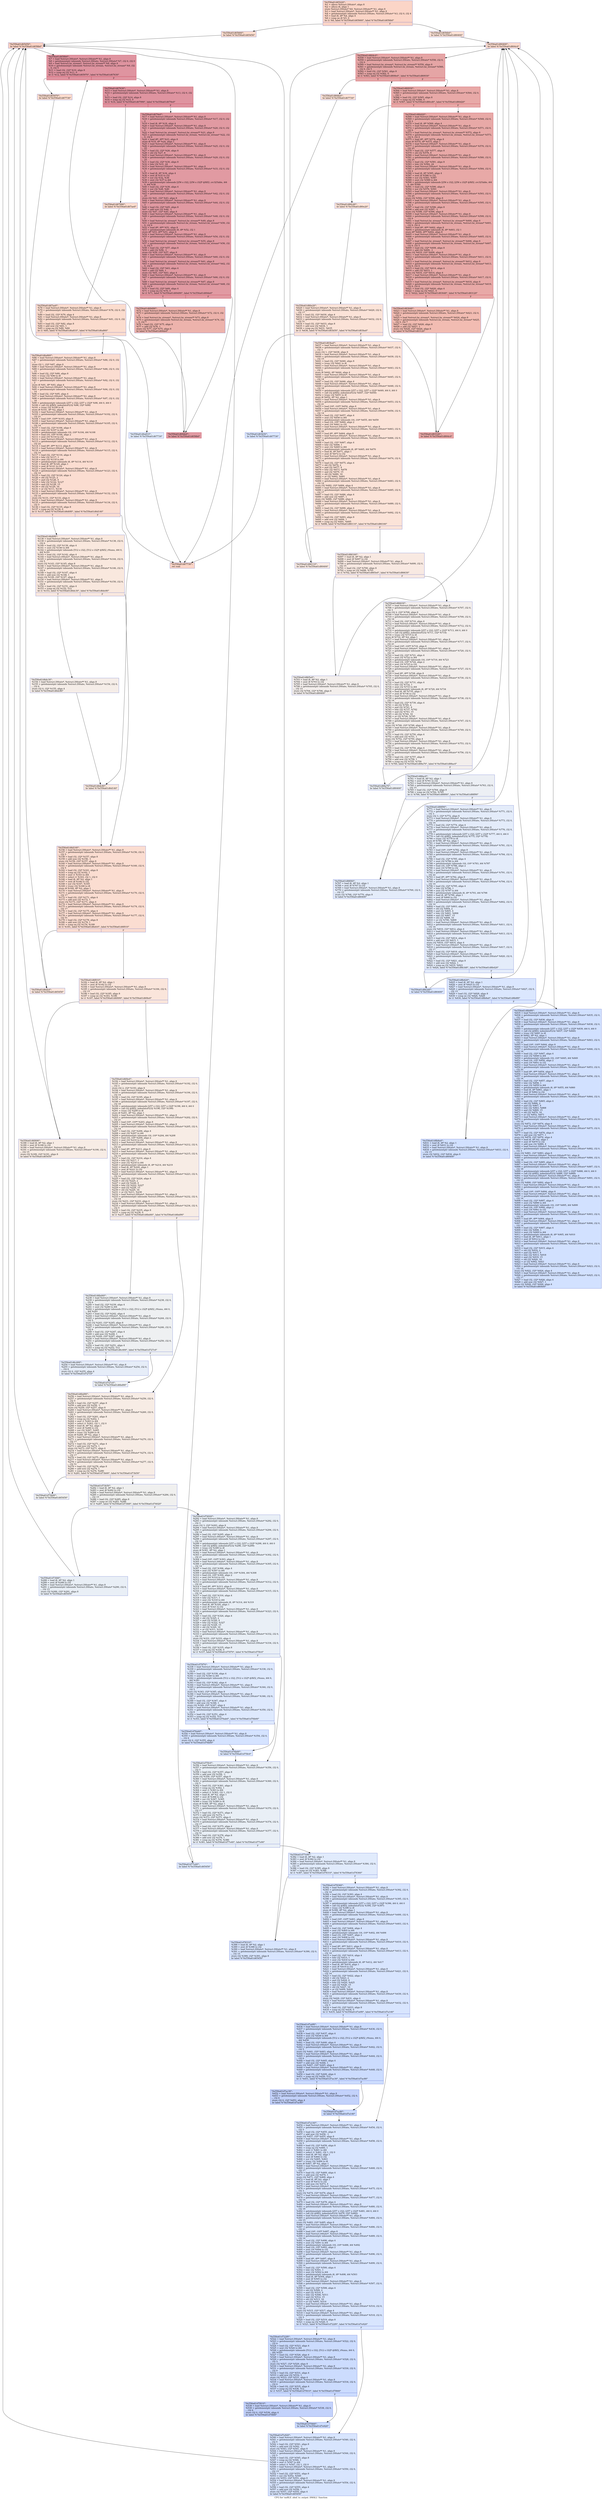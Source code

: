 digraph "CFG for 'unRLE_obuf_to_output_SMALL' function" {
	label="CFG for 'unRLE_obuf_to_output_SMALL' function";

	Node0x556a61d65220 [shape=record,color="#3d50c3ff", style=filled, fillcolor="#f5a08170",label="{\"0x556a61d65220\":\l  %1 = alloca %struct.DState*, align 8\l  %2 = alloca i8, align 1\l  store %struct.DState* %0, %struct.DState** %1, align 8\l  %3 = load %struct.DState*, %struct.DState** %1, align 8\l  %4 = getelementptr inbounds %struct.DState, %struct.DState* %3, i32 0, i32 4\l  %5 = load i8, i8* %4, align 4\l  %6 = icmp ne i8 %5, 0\l  br i1 %6, label %\"0x556a61d65660\", label %\"0x556a61d656b0\"\l|{<s0>T|<s1>F}}"];
	Node0x556a61d65220:s0 -> Node0x556a61d65660;
	Node0x556a61d65220:s1 -> Node0x556a61d656b0;
	Node0x556a61d65660 [shape=record,color="#3d50c3ff", style=filled, fillcolor="#f7af9170",label="{\"0x556a61d65660\":                                 \l  br label %\"0x556a61d65450\"\l}"];
	Node0x556a61d65660 -> Node0x556a61d65450;
	Node0x556a61d65450 [shape=record,color="#3d50c3ff", style=filled, fillcolor="#f4987a70",label="{\"0x556a61d65450\":                                 \l  br label %\"0x556a61d658b0\"\l}"];
	Node0x556a61d65450 -> Node0x556a61d658b0;
	Node0x556a61d658b0 [shape=record,color="#b70d28ff", style=filled, fillcolor="#b70d2870",label="{\"0x556a61d658b0\":                                 \l  %7 = load %struct.DState*, %struct.DState** %1, align 8\l  %8 = getelementptr inbounds %struct.DState, %struct.DState* %7, i32 0, i32 0\l  %9 = load %struct.bz_stream*, %struct.bz_stream** %8, align 8\l  %10 = getelementptr inbounds %struct.bz_stream, %struct.bz_stream* %9, i32\l... 0, i32 5\l  %11 = load i32, i32* %10, align 8\l  %12 = icmp eq i32 %11, 0\l  br i1 %12, label %\"0x556a61d65970\", label %\"0x556a61d67630\"\l|{<s0>T|<s1>F}}"];
	Node0x556a61d658b0:s0 -> Node0x556a61d65970;
	Node0x556a61d658b0:s1 -> Node0x556a61d67630;
	Node0x556a61d65970 [shape=record,color="#3d50c3ff", style=filled, fillcolor="#f7af9170",label="{\"0x556a61d65970\":                                 \l  br label %\"0x556a61d67730\"\l}"];
	Node0x556a61d65970 -> Node0x556a61d67730;
	Node0x556a61d67630 [shape=record,color="#b70d28ff", style=filled, fillcolor="#b70d2870",label="{\"0x556a61d67630\":                                 \l  %13 = load %struct.DState*, %struct.DState** %1, align 8\l  %14 = getelementptr inbounds %struct.DState, %struct.DState* %13, i32 0, i32\l... 3\l  %15 = load i32, i32* %14, align 8\l  %16 = icmp eq i32 %15, 0\l  br i1 %16, label %\"0x556a61d67990\", label %\"0x556a61d679e0\"\l|{<s0>T|<s1>F}}"];
	Node0x556a61d67630:s0 -> Node0x556a61d67990;
	Node0x556a61d67630:s1 -> Node0x556a61d679e0;
	Node0x556a61d67990 [shape=record,color="#3d50c3ff", style=filled, fillcolor="#f7af9170",label="{\"0x556a61d67990\":                                 \l  br label %\"0x556a61d67ae0\"\l}"];
	Node0x556a61d67990 -> Node0x556a61d67ae0;
	Node0x556a61d679e0 [shape=record,color="#b70d28ff", style=filled, fillcolor="#bb1b2c70",label="{\"0x556a61d679e0\":                                 \l  %17 = load %struct.DState*, %struct.DState** %1, align 8\l  %18 = getelementptr inbounds %struct.DState, %struct.DState* %17, i32 0, i32\l... 2\l  %19 = load i8, i8* %18, align 4\l  %20 = load %struct.DState*, %struct.DState** %1, align 8\l  %21 = getelementptr inbounds %struct.DState, %struct.DState* %20, i32 0, i32\l... 0\l  %22 = load %struct.bz_stream*, %struct.bz_stream** %21, align 8\l  %23 = getelementptr inbounds %struct.bz_stream, %struct.bz_stream* %22, i32\l... 0, i32 4\l  %24 = load i8*, i8** %23, align 8\l  store i8 %19, i8* %24, align 1\l  %25 = load %struct.DState*, %struct.DState** %1, align 8\l  %26 = getelementptr inbounds %struct.DState, %struct.DState* %25, i32 0, i32\l... 25\l  %27 = load i32, i32* %26, align 8\l  %28 = shl i32 %27, 8\l  %29 = load %struct.DState*, %struct.DState** %1, align 8\l  %30 = getelementptr inbounds %struct.DState, %struct.DState* %29, i32 0, i32\l... 25\l  %31 = load i32, i32* %30, align 8\l  %32 = lshr i32 %31, 24\l  %33 = load %struct.DState*, %struct.DState** %1, align 8\l  %34 = getelementptr inbounds %struct.DState, %struct.DState* %33, i32 0, i32\l... 2\l  %35 = load i8, i8* %34, align 4\l  %36 = zext i8 %35 to i32\l  %37 = xor i32 %32, %36\l  %38 = zext i32 %37 to i64\l  %39 = getelementptr inbounds [256 x i32], [256 x i32]* @BZ2_crc32Table, i64\l... 0, i64 %38\l  %40 = load i32, i32* %39, align 4\l  %41 = xor i32 %28, %40\l  %42 = load %struct.DState*, %struct.DState** %1, align 8\l  %43 = getelementptr inbounds %struct.DState, %struct.DState* %42, i32 0, i32\l... 25\l  store i32 %41, i32* %43, align 8\l  %44 = load %struct.DState*, %struct.DState** %1, align 8\l  %45 = getelementptr inbounds %struct.DState, %struct.DState* %44, i32 0, i32\l... 3\l  %46 = load i32, i32* %45, align 8\l  %47 = add nsw i32 %46, -1\l  store i32 %47, i32* %45, align 8\l  %48 = load %struct.DState*, %struct.DState** %1, align 8\l  %49 = getelementptr inbounds %struct.DState, %struct.DState* %48, i32 0, i32\l... 0\l  %50 = load %struct.bz_stream*, %struct.bz_stream** %49, align 8\l  %51 = getelementptr inbounds %struct.bz_stream, %struct.bz_stream* %50, i32\l... 0, i32 4\l  %52 = load i8*, i8** %51, align 8\l  %53 = getelementptr inbounds i8, i8* %52, i32 1\l  store i8* %53, i8** %51, align 8\l  %54 = load %struct.DState*, %struct.DState** %1, align 8\l  %55 = getelementptr inbounds %struct.DState, %struct.DState* %54, i32 0, i32\l... 0\l  %56 = load %struct.bz_stream*, %struct.bz_stream** %55, align 8\l  %57 = getelementptr inbounds %struct.bz_stream, %struct.bz_stream* %56, i32\l... 0, i32 5\l  %58 = load i32, i32* %57, align 8\l  %59 = add i32 %58, -1\l  store i32 %59, i32* %57, align 8\l  %60 = load %struct.DState*, %struct.DState** %1, align 8\l  %61 = getelementptr inbounds %struct.DState, %struct.DState* %60, i32 0, i32\l... 0\l  %62 = load %struct.bz_stream*, %struct.bz_stream** %61, align 8\l  %63 = getelementptr inbounds %struct.bz_stream, %struct.bz_stream* %62, i32\l... 0, i32 6\l  %64 = load i32, i32* %63, align 4\l  %65 = add i32 %64, 1\l  store i32 %65, i32* %63, align 4\l  %66 = load %struct.DState*, %struct.DState** %1, align 8\l  %67 = getelementptr inbounds %struct.DState, %struct.DState* %66, i32 0, i32\l... 0\l  %68 = load %struct.bz_stream*, %struct.bz_stream** %67, align 8\l  %69 = getelementptr inbounds %struct.bz_stream, %struct.bz_stream* %68, i32\l... 0, i32 6\l  %70 = load i32, i32* %69, align 4\l  %71 = icmp eq i32 %70, 0\l  br i1 %71, label %\"0x556a61d69d90\", label %\"0x556a61d69de0\"\l|{<s0>T|<s1>F}}"];
	Node0x556a61d679e0:s0 -> Node0x556a61d69d90;
	Node0x556a61d679e0:s1 -> Node0x556a61d69de0;
	Node0x556a61d69d90 [shape=record,color="#3d50c3ff", style=filled, fillcolor="#d6524470",label="{\"0x556a61d69d90\":                                 \l  %72 = load %struct.DState*, %struct.DState** %1, align 8\l  %73 = getelementptr inbounds %struct.DState, %struct.DState* %72, i32 0, i32\l... 0\l  %74 = load %struct.bz_stream*, %struct.bz_stream** %73, align 8\l  %75 = getelementptr inbounds %struct.bz_stream, %struct.bz_stream* %74, i32\l... 0, i32 7\l  %76 = load i32, i32* %75, align 8\l  %77 = add i32 %76, 1\l  store i32 %77, i32* %75, align 8\l  br label %\"0x556a61d69de0\"\l}"];
	Node0x556a61d69d90 -> Node0x556a61d69de0;
	Node0x556a61d69de0 [shape=record,color="#b70d28ff", style=filled, fillcolor="#bb1b2c70",label="{\"0x556a61d69de0\":                                 \l  br label %\"0x556a61d658b0\"\l}"];
	Node0x556a61d69de0 -> Node0x556a61d658b0;
	Node0x556a61d67ae0 [shape=record,color="#3d50c3ff", style=filled, fillcolor="#f7af9170",label="{\"0x556a61d67ae0\":                                 \l  %78 = load %struct.DState*, %struct.DState** %1, align 8\l  %79 = getelementptr inbounds %struct.DState, %struct.DState* %78, i32 0, i32\l... 17\l  %80 = load i32, i32* %79, align 4\l  %81 = load %struct.DState*, %struct.DState** %1, align 8\l  %82 = getelementptr inbounds %struct.DState, %struct.DState* %81, i32 0, i32\l... 51\l  %83 = load i32, i32* %82, align 8\l  %84 = add nsw i32 %83, 1\l  %85 = icmp eq i32 %80, %84\l  br i1 %85, label %\"0x556a61d6a810\", label %\"0x556a61d6a860\"\l|{<s0>T|<s1>F}}"];
	Node0x556a61d67ae0:s0 -> Node0x556a61d6a810;
	Node0x556a61d67ae0:s1 -> Node0x556a61d6a860;
	Node0x556a61d6a810 [shape=record,color="#3d50c3ff", style=filled, fillcolor="#bfd3f670",label="{\"0x556a61d6a810\":                                 \l  br label %\"0x556a61d67730\"\l}"];
	Node0x556a61d6a810 -> Node0x556a61d67730;
	Node0x556a61d6a860 [shape=record,color="#3d50c3ff", style=filled, fillcolor="#f7b39670",label="{\"0x556a61d6a860\":                                 \l  %86 = load %struct.DState*, %struct.DState** %1, align 8\l  %87 = getelementptr inbounds %struct.DState, %struct.DState* %86, i32 0, i32\l... 3\l  store i32 1, i32* %87, align 8\l  %88 = load %struct.DState*, %struct.DState** %1, align 8\l  %89 = getelementptr inbounds %struct.DState, %struct.DState* %88, i32 0, i32\l... 15\l  %90 = load i32, i32* %89, align 8\l  %91 = trunc i32 %90 to i8\l  %92 = load %struct.DState*, %struct.DState** %1, align 8\l  %93 = getelementptr inbounds %struct.DState, %struct.DState* %92, i32 0, i32\l... 2\l  store i8 %91, i8* %93, align 4\l  %94 = load %struct.DState*, %struct.DState** %1, align 8\l  %95 = getelementptr inbounds %struct.DState, %struct.DState* %94, i32 0, i32\l... 14\l  %96 = load i32, i32* %95, align 4\l  %97 = load %struct.DState*, %struct.DState** %1, align 8\l  %98 = getelementptr inbounds %struct.DState, %struct.DState* %97, i32 0, i32\l... 18\l  %99 = getelementptr inbounds [257 x i32], [257 x i32]* %98, i64 0, i64 0\l  %100 = call i32 @BZ2_indexIntoF(i32 %96, i32* %99)\l  %101 = trunc i32 %100 to i8\l  store i8 %101, i8* %2, align 1\l  %102 = load %struct.DState*, %struct.DState** %1, align 8\l  %103 = getelementptr inbounds %struct.DState, %struct.DState* %102, i32 0,\l... i32 21\l  %104 = load i16*, i16** %103, align 8\l  %105 = load %struct.DState*, %struct.DState** %1, align 8\l  %106 = getelementptr inbounds %struct.DState, %struct.DState* %105, i32 0,\l... i32 14\l  %107 = load i32, i32* %106, align 4\l  %108 = zext i32 %107 to i64\l  %109 = getelementptr inbounds i16, i16* %104, i64 %108\l  %110 = load i16, i16* %109, align 2\l  %111 = zext i16 %110 to i32\l  %112 = load %struct.DState*, %struct.DState** %1, align 8\l  %113 = getelementptr inbounds %struct.DState, %struct.DState* %112, i32 0,\l... i32 22\l  %114 = load i8*, i8** %113, align 8\l  %115 = load %struct.DState*, %struct.DState** %1, align 8\l  %116 = getelementptr inbounds %struct.DState, %struct.DState* %115, i32 0,\l... i32 14\l  %117 = load i32, i32* %116, align 4\l  %118 = lshr i32 %117, 1\l  %119 = zext i32 %118 to i64\l  %120 = getelementptr inbounds i8, i8* %114, i64 %119\l  %121 = load i8, i8* %120, align 1\l  %122 = zext i8 %121 to i32\l  %123 = load %struct.DState*, %struct.DState** %1, align 8\l  %124 = getelementptr inbounds %struct.DState, %struct.DState* %123, i32 0,\l... i32 14\l  %125 = load i32, i32* %124, align 4\l  %126 = shl i32 %125, 2\l  %127 = and i32 %126, 4\l  %128 = lshr i32 %122, %127\l  %129 = and i32 %128, 15\l  %130 = shl i32 %129, 16\l  %131 = or i32 %111, %130\l  %132 = load %struct.DState*, %struct.DState** %1, align 8\l  %133 = getelementptr inbounds %struct.DState, %struct.DState* %132, i32 0,\l... i32 14\l  store i32 %131, i32* %133, align 4\l  %134 = load %struct.DState*, %struct.DState** %1, align 8\l  %135 = getelementptr inbounds %struct.DState, %struct.DState* %134, i32 0,\l... i32 5\l  %136 = load i32, i32* %135, align 8\l  %137 = icmp eq i32 %136, 0\l  br i1 %137, label %\"0x556a61d6d0f0\", label %\"0x556a61d6d140\"\l|{<s0>T|<s1>F}}"];
	Node0x556a61d6a860:s0 -> Node0x556a61d6d0f0;
	Node0x556a61d6a860:s1 -> Node0x556a61d6d140;
	Node0x556a61d6d0f0 [shape=record,color="#3d50c3ff", style=filled, fillcolor="#f2cab570",label="{\"0x556a61d6d0f0\":                                 \l  %138 = load %struct.DState*, %struct.DState** %1, align 8\l  %139 = getelementptr inbounds %struct.DState, %struct.DState* %138, i32 0,\l... i32 6\l  %140 = load i32, i32* %139, align 4\l  %141 = sext i32 %140 to i64\l  %142 = getelementptr inbounds [512 x i32], [512 x i32]* @BZ2_rNums, i64 0,\l... i64 %141\l  %143 = load i32, i32* %142, align 4\l  %144 = load %struct.DState*, %struct.DState** %1, align 8\l  %145 = getelementptr inbounds %struct.DState, %struct.DState* %144, i32 0,\l... i32 5\l  store i32 %143, i32* %145, align 8\l  %146 = load %struct.DState*, %struct.DState** %1, align 8\l  %147 = getelementptr inbounds %struct.DState, %struct.DState* %146, i32 0,\l... i32 6\l  %148 = load i32, i32* %147, align 4\l  %149 = add nsw i32 %148, 1\l  store i32 %149, i32* %147, align 4\l  %150 = load %struct.DState*, %struct.DState** %1, align 8\l  %151 = getelementptr inbounds %struct.DState, %struct.DState* %150, i32 0,\l... i32 6\l  %152 = load i32, i32* %151, align 4\l  %153 = icmp eq i32 %152, 512\l  br i1 %153, label %\"0x556a61d6dc30\", label %\"0x556a61d6dc80\"\l|{<s0>T|<s1>F}}"];
	Node0x556a61d6d0f0:s0 -> Node0x556a61d6dc30;
	Node0x556a61d6d0f0:s1 -> Node0x556a61d6dc80;
	Node0x556a61d6dc30 [shape=record,color="#3d50c3ff", style=filled, fillcolor="#e8d6cc70",label="{\"0x556a61d6dc30\":                                 \l  %154 = load %struct.DState*, %struct.DState** %1, align 8\l  %155 = getelementptr inbounds %struct.DState, %struct.DState* %154, i32 0,\l... i32 6\l  store i32 0, i32* %155, align 4\l  br label %\"0x556a61d6dc80\"\l}"];
	Node0x556a61d6dc30 -> Node0x556a61d6dc80;
	Node0x556a61d6dc80 [shape=record,color="#3d50c3ff", style=filled, fillcolor="#f2cab570",label="{\"0x556a61d6dc80\":                                 \l  br label %\"0x556a61d6d140\"\l}"];
	Node0x556a61d6dc80 -> Node0x556a61d6d140;
	Node0x556a61d6d140 [shape=record,color="#3d50c3ff", style=filled, fillcolor="#f7b39670",label="{\"0x556a61d6d140\":                                 \l  %156 = load %struct.DState*, %struct.DState** %1, align 8\l  %157 = getelementptr inbounds %struct.DState, %struct.DState* %156, i32 0,\l... i32 5\l  %158 = load i32, i32* %157, align 8\l  %159 = add nsw i32 %158, -1\l  store i32 %159, i32* %157, align 8\l  %160 = load %struct.DState*, %struct.DState** %1, align 8\l  %161 = getelementptr inbounds %struct.DState, %struct.DState* %160, i32 0,\l... i32 5\l  %162 = load i32, i32* %161, align 8\l  %163 = icmp eq i32 %162, 1\l  %164 = zext i1 %163 to i64\l  %165 = select i1 %163, i32 1, i32 0\l  %166 = load i8, i8* %2, align 1\l  %167 = zext i8 %166 to i32\l  %168 = xor i32 %167, %165\l  %169 = trunc i32 %168 to i8\l  store i8 %169, i8* %2, align 1\l  %170 = load %struct.DState*, %struct.DState** %1, align 8\l  %171 = getelementptr inbounds %struct.DState, %struct.DState* %170, i32 0,\l... i32 17\l  %172 = load i32, i32* %171, align 4\l  %173 = add nsw i32 %172, 1\l  store i32 %173, i32* %171, align 4\l  %174 = load %struct.DState*, %struct.DState** %1, align 8\l  %175 = getelementptr inbounds %struct.DState, %struct.DState* %174, i32 0,\l... i32 17\l  %176 = load i32, i32* %175, align 4\l  %177 = load %struct.DState*, %struct.DState** %1, align 8\l  %178 = getelementptr inbounds %struct.DState, %struct.DState* %177, i32 0,\l... i32 51\l  %179 = load i32, i32* %178, align 8\l  %180 = add nsw i32 %179, 1\l  %181 = icmp eq i32 %176, %180\l  br i1 %181, label %\"0x556a61d6efc0\", label %\"0x556a61d6f010\"\l|{<s0>T|<s1>F}}"];
	Node0x556a61d6d140:s0 -> Node0x556a61d6efc0;
	Node0x556a61d6d140:s1 -> Node0x556a61d6f010;
	Node0x556a61d6efc0 [shape=record,color="#3d50c3ff", style=filled, fillcolor="#f4c5ad70",label="{\"0x556a61d6efc0\":                                 \l  br label %\"0x556a61d65450\"\l}"];
	Node0x556a61d6efc0 -> Node0x556a61d65450;
	Node0x556a61d6f010 [shape=record,color="#3d50c3ff", style=filled, fillcolor="#f4c5ad70",label="{\"0x556a61d6f010\":                                 \l  %182 = load i8, i8* %2, align 1\l  %183 = zext i8 %182 to i32\l  %184 = load %struct.DState*, %struct.DState** %1, align 8\l  %185 = getelementptr inbounds %struct.DState, %struct.DState* %184, i32 0,\l... i32 15\l  %186 = load i32, i32* %185, align 8\l  %187 = icmp ne i32 %183, %186\l  br i1 %187, label %\"0x556a61d6f490\", label %\"0x556a61d6f4e0\"\l|{<s0>T|<s1>F}}"];
	Node0x556a61d6f010:s0 -> Node0x556a61d6f490;
	Node0x556a61d6f010:s1 -> Node0x556a61d6f4e0;
	Node0x556a61d6f490 [shape=record,color="#3d50c3ff", style=filled, fillcolor="#ecd3c570",label="{\"0x556a61d6f490\":                                 \l  %188 = load i8, i8* %2, align 1\l  %189 = zext i8 %188 to i32\l  %190 = load %struct.DState*, %struct.DState** %1, align 8\l  %191 = getelementptr inbounds %struct.DState, %struct.DState* %190, i32 0,\l... i32 15\l  store i32 %189, i32* %191, align 8\l  br label %\"0x556a61d65450\"\l}"];
	Node0x556a61d6f490 -> Node0x556a61d65450;
	Node0x556a61d6f4e0 [shape=record,color="#3d50c3ff", style=filled, fillcolor="#ecd3c570",label="{\"0x556a61d6f4e0\":                                 \l  %192 = load %struct.DState*, %struct.DState** %1, align 8\l  %193 = getelementptr inbounds %struct.DState, %struct.DState* %192, i32 0,\l... i32 3\l  store i32 2, i32* %193, align 8\l  %194 = load %struct.DState*, %struct.DState** %1, align 8\l  %195 = getelementptr inbounds %struct.DState, %struct.DState* %194, i32 0,\l... i32 14\l  %196 = load i32, i32* %195, align 4\l  %197 = load %struct.DState*, %struct.DState** %1, align 8\l  %198 = getelementptr inbounds %struct.DState, %struct.DState* %197, i32 0,\l... i32 18\l  %199 = getelementptr inbounds [257 x i32], [257 x i32]* %198, i64 0, i64 0\l  %200 = call i32 @BZ2_indexIntoF(i32 %196, i32* %199)\l  %201 = trunc i32 %200 to i8\l  store i8 %201, i8* %2, align 1\l  %202 = load %struct.DState*, %struct.DState** %1, align 8\l  %203 = getelementptr inbounds %struct.DState, %struct.DState* %202, i32 0,\l... i32 21\l  %204 = load i16*, i16** %203, align 8\l  %205 = load %struct.DState*, %struct.DState** %1, align 8\l  %206 = getelementptr inbounds %struct.DState, %struct.DState* %205, i32 0,\l... i32 14\l  %207 = load i32, i32* %206, align 4\l  %208 = zext i32 %207 to i64\l  %209 = getelementptr inbounds i16, i16* %204, i64 %208\l  %210 = load i16, i16* %209, align 2\l  %211 = zext i16 %210 to i32\l  %212 = load %struct.DState*, %struct.DState** %1, align 8\l  %213 = getelementptr inbounds %struct.DState, %struct.DState* %212, i32 0,\l... i32 22\l  %214 = load i8*, i8** %213, align 8\l  %215 = load %struct.DState*, %struct.DState** %1, align 8\l  %216 = getelementptr inbounds %struct.DState, %struct.DState* %215, i32 0,\l... i32 14\l  %217 = load i32, i32* %216, align 4\l  %218 = lshr i32 %217, 1\l  %219 = zext i32 %218 to i64\l  %220 = getelementptr inbounds i8, i8* %214, i64 %219\l  %221 = load i8, i8* %220, align 1\l  %222 = zext i8 %221 to i32\l  %223 = load %struct.DState*, %struct.DState** %1, align 8\l  %224 = getelementptr inbounds %struct.DState, %struct.DState* %223, i32 0,\l... i32 14\l  %225 = load i32, i32* %224, align 4\l  %226 = shl i32 %225, 2\l  %227 = and i32 %226, 4\l  %228 = lshr i32 %222, %227\l  %229 = and i32 %228, 15\l  %230 = shl i32 %229, 16\l  %231 = or i32 %211, %230\l  %232 = load %struct.DState*, %struct.DState** %1, align 8\l  %233 = getelementptr inbounds %struct.DState, %struct.DState* %232, i32 0,\l... i32 14\l  store i32 %231, i32* %233, align 4\l  %234 = load %struct.DState*, %struct.DState** %1, align 8\l  %235 = getelementptr inbounds %struct.DState, %struct.DState* %234, i32 0,\l... i32 5\l  %236 = load i32, i32* %235, align 8\l  %237 = icmp eq i32 %236, 0\l  br i1 %237, label %\"0x556a61d6bd40\", label %\"0x556a61d6bd90\"\l|{<s0>T|<s1>F}}"];
	Node0x556a61d6f4e0:s0 -> Node0x556a61d6bd40;
	Node0x556a61d6f4e0:s1 -> Node0x556a61d6bd90;
	Node0x556a61d6bd40 [shape=record,color="#3d50c3ff", style=filled, fillcolor="#d9dce170",label="{\"0x556a61d6bd40\":                                 \l  %238 = load %struct.DState*, %struct.DState** %1, align 8\l  %239 = getelementptr inbounds %struct.DState, %struct.DState* %238, i32 0,\l... i32 6\l  %240 = load i32, i32* %239, align 4\l  %241 = sext i32 %240 to i64\l  %242 = getelementptr inbounds [512 x i32], [512 x i32]* @BZ2_rNums, i64 0,\l... i64 %241\l  %243 = load i32, i32* %242, align 4\l  %244 = load %struct.DState*, %struct.DState** %1, align 8\l  %245 = getelementptr inbounds %struct.DState, %struct.DState* %244, i32 0,\l... i32 5\l  store i32 %243, i32* %245, align 8\l  %246 = load %struct.DState*, %struct.DState** %1, align 8\l  %247 = getelementptr inbounds %struct.DState, %struct.DState* %246, i32 0,\l... i32 6\l  %248 = load i32, i32* %247, align 4\l  %249 = add nsw i32 %248, 1\l  store i32 %249, i32* %247, align 4\l  %250 = load %struct.DState*, %struct.DState** %1, align 8\l  %251 = getelementptr inbounds %struct.DState, %struct.DState* %250, i32 0,\l... i32 6\l  %252 = load i32, i32* %251, align 4\l  %253 = icmp eq i32 %252, 512\l  br i1 %253, label %\"0x556a61d6c400\", label %\"0x556a61d727c0\"\l|{<s0>T|<s1>F}}"];
	Node0x556a61d6bd40:s0 -> Node0x556a61d6c400;
	Node0x556a61d6bd40:s1 -> Node0x556a61d727c0;
	Node0x556a61d6c400 [shape=record,color="#3d50c3ff", style=filled, fillcolor="#c7d7f070",label="{\"0x556a61d6c400\":                                 \l  %254 = load %struct.DState*, %struct.DState** %1, align 8\l  %255 = getelementptr inbounds %struct.DState, %struct.DState* %254, i32 0,\l... i32 6\l  store i32 0, i32* %255, align 4\l  br label %\"0x556a61d727c0\"\l}"];
	Node0x556a61d6c400 -> Node0x556a61d727c0;
	Node0x556a61d727c0 [shape=record,color="#3d50c3ff", style=filled, fillcolor="#d9dce170",label="{\"0x556a61d727c0\":                                 \l  br label %\"0x556a61d6bd90\"\l}"];
	Node0x556a61d727c0 -> Node0x556a61d6bd90;
	Node0x556a61d6bd90 [shape=record,color="#3d50c3ff", style=filled, fillcolor="#ecd3c570",label="{\"0x556a61d6bd90\":                                 \l  %256 = load %struct.DState*, %struct.DState** %1, align 8\l  %257 = getelementptr inbounds %struct.DState, %struct.DState* %256, i32 0,\l... i32 5\l  %258 = load i32, i32* %257, align 8\l  %259 = add nsw i32 %258, -1\l  store i32 %259, i32* %257, align 8\l  %260 = load %struct.DState*, %struct.DState** %1, align 8\l  %261 = getelementptr inbounds %struct.DState, %struct.DState* %260, i32 0,\l... i32 5\l  %262 = load i32, i32* %261, align 8\l  %263 = icmp eq i32 %262, 1\l  %264 = zext i1 %263 to i64\l  %265 = select i1 %263, i32 1, i32 0\l  %266 = load i8, i8* %2, align 1\l  %267 = zext i8 %266 to i32\l  %268 = xor i32 %267, %265\l  %269 = trunc i32 %268 to i8\l  store i8 %269, i8* %2, align 1\l  %270 = load %struct.DState*, %struct.DState** %1, align 8\l  %271 = getelementptr inbounds %struct.DState, %struct.DState* %270, i32 0,\l... i32 17\l  %272 = load i32, i32* %271, align 4\l  %273 = add nsw i32 %272, 1\l  store i32 %273, i32* %271, align 4\l  %274 = load %struct.DState*, %struct.DState** %1, align 8\l  %275 = getelementptr inbounds %struct.DState, %struct.DState* %274, i32 0,\l... i32 17\l  %276 = load i32, i32* %275, align 4\l  %277 = load %struct.DState*, %struct.DState** %1, align 8\l  %278 = getelementptr inbounds %struct.DState, %struct.DState* %277, i32 0,\l... i32 51\l  %279 = load i32, i32* %278, align 8\l  %280 = add nsw i32 %279, 1\l  %281 = icmp eq i32 %276, %280\l  br i1 %281, label %\"0x556a61d73b00\", label %\"0x556a61d73b50\"\l|{<s0>T|<s1>F}}"];
	Node0x556a61d6bd90:s0 -> Node0x556a61d73b00;
	Node0x556a61d6bd90:s1 -> Node0x556a61d73b50;
	Node0x556a61d73b00 [shape=record,color="#3d50c3ff", style=filled, fillcolor="#dedcdb70",label="{\"0x556a61d73b00\":                                 \l  br label %\"0x556a61d65450\"\l}"];
	Node0x556a61d73b00 -> Node0x556a61d65450;
	Node0x556a61d73b50 [shape=record,color="#3d50c3ff", style=filled, fillcolor="#dedcdb70",label="{\"0x556a61d73b50\":                                 \l  %282 = load i8, i8* %2, align 1\l  %283 = zext i8 %282 to i32\l  %284 = load %struct.DState*, %struct.DState** %1, align 8\l  %285 = getelementptr inbounds %struct.DState, %struct.DState* %284, i32 0,\l... i32 15\l  %286 = load i32, i32* %285, align 8\l  %287 = icmp ne i32 %283, %286\l  br i1 %287, label %\"0x556a61d73fd0\", label %\"0x556a61d74020\"\l|{<s0>T|<s1>F}}"];
	Node0x556a61d73b50:s0 -> Node0x556a61d73fd0;
	Node0x556a61d73b50:s1 -> Node0x556a61d74020;
	Node0x556a61d73fd0 [shape=record,color="#3d50c3ff", style=filled, fillcolor="#cedaeb70",label="{\"0x556a61d73fd0\":                                 \l  %288 = load i8, i8* %2, align 1\l  %289 = zext i8 %288 to i32\l  %290 = load %struct.DState*, %struct.DState** %1, align 8\l  %291 = getelementptr inbounds %struct.DState, %struct.DState* %290, i32 0,\l... i32 15\l  store i32 %289, i32* %291, align 8\l  br label %\"0x556a61d65450\"\l}"];
	Node0x556a61d73fd0 -> Node0x556a61d65450;
	Node0x556a61d74020 [shape=record,color="#3d50c3ff", style=filled, fillcolor="#cedaeb70",label="{\"0x556a61d74020\":                                 \l  %292 = load %struct.DState*, %struct.DState** %1, align 8\l  %293 = getelementptr inbounds %struct.DState, %struct.DState* %292, i32 0,\l... i32 3\l  store i32 3, i32* %293, align 8\l  %294 = load %struct.DState*, %struct.DState** %1, align 8\l  %295 = getelementptr inbounds %struct.DState, %struct.DState* %294, i32 0,\l... i32 14\l  %296 = load i32, i32* %295, align 4\l  %297 = load %struct.DState*, %struct.DState** %1, align 8\l  %298 = getelementptr inbounds %struct.DState, %struct.DState* %297, i32 0,\l... i32 18\l  %299 = getelementptr inbounds [257 x i32], [257 x i32]* %298, i64 0, i64 0\l  %300 = call i32 @BZ2_indexIntoF(i32 %296, i32* %299)\l  %301 = trunc i32 %300 to i8\l  store i8 %301, i8* %2, align 1\l  %302 = load %struct.DState*, %struct.DState** %1, align 8\l  %303 = getelementptr inbounds %struct.DState, %struct.DState* %302, i32 0,\l... i32 21\l  %304 = load i16*, i16** %303, align 8\l  %305 = load %struct.DState*, %struct.DState** %1, align 8\l  %306 = getelementptr inbounds %struct.DState, %struct.DState* %305, i32 0,\l... i32 14\l  %307 = load i32, i32* %306, align 4\l  %308 = zext i32 %307 to i64\l  %309 = getelementptr inbounds i16, i16* %304, i64 %308\l  %310 = load i16, i16* %309, align 2\l  %311 = zext i16 %310 to i32\l  %312 = load %struct.DState*, %struct.DState** %1, align 8\l  %313 = getelementptr inbounds %struct.DState, %struct.DState* %312, i32 0,\l... i32 22\l  %314 = load i8*, i8** %313, align 8\l  %315 = load %struct.DState*, %struct.DState** %1, align 8\l  %316 = getelementptr inbounds %struct.DState, %struct.DState* %315, i32 0,\l... i32 14\l  %317 = load i32, i32* %316, align 4\l  %318 = lshr i32 %317, 1\l  %319 = zext i32 %318 to i64\l  %320 = getelementptr inbounds i8, i8* %314, i64 %319\l  %321 = load i8, i8* %320, align 1\l  %322 = zext i8 %321 to i32\l  %323 = load %struct.DState*, %struct.DState** %1, align 8\l  %324 = getelementptr inbounds %struct.DState, %struct.DState* %323, i32 0,\l... i32 14\l  %325 = load i32, i32* %324, align 4\l  %326 = shl i32 %325, 2\l  %327 = and i32 %326, 4\l  %328 = lshr i32 %322, %327\l  %329 = and i32 %328, 15\l  %330 = shl i32 %329, 16\l  %331 = or i32 %311, %330\l  %332 = load %struct.DState*, %struct.DState** %1, align 8\l  %333 = getelementptr inbounds %struct.DState, %struct.DState* %332, i32 0,\l... i32 14\l  store i32 %331, i32* %333, align 4\l  %334 = load %struct.DState*, %struct.DState** %1, align 8\l  %335 = getelementptr inbounds %struct.DState, %struct.DState* %334, i32 0,\l... i32 5\l  %336 = load i32, i32* %335, align 8\l  %337 = icmp eq i32 %336, 0\l  br i1 %337, label %\"0x556a61d75f70\", label %\"0x556a61d75fc0\"\l|{<s0>T|<s1>F}}"];
	Node0x556a61d74020:s0 -> Node0x556a61d75f70;
	Node0x556a61d74020:s1 -> Node0x556a61d75fc0;
	Node0x556a61d75f70 [shape=record,color="#3d50c3ff", style=filled, fillcolor="#b5cdfa70",label="{\"0x556a61d75f70\":                                 \l  %338 = load %struct.DState*, %struct.DState** %1, align 8\l  %339 = getelementptr inbounds %struct.DState, %struct.DState* %338, i32 0,\l... i32 6\l  %340 = load i32, i32* %339, align 4\l  %341 = sext i32 %340 to i64\l  %342 = getelementptr inbounds [512 x i32], [512 x i32]* @BZ2_rNums, i64 0,\l... i64 %341\l  %343 = load i32, i32* %342, align 4\l  %344 = load %struct.DState*, %struct.DState** %1, align 8\l  %345 = getelementptr inbounds %struct.DState, %struct.DState* %344, i32 0,\l... i32 5\l  store i32 %343, i32* %345, align 8\l  %346 = load %struct.DState*, %struct.DState** %1, align 8\l  %347 = getelementptr inbounds %struct.DState, %struct.DState* %346, i32 0,\l... i32 6\l  %348 = load i32, i32* %347, align 4\l  %349 = add nsw i32 %348, 1\l  store i32 %349, i32* %347, align 4\l  %350 = load %struct.DState*, %struct.DState** %1, align 8\l  %351 = getelementptr inbounds %struct.DState, %struct.DState* %350, i32 0,\l... i32 6\l  %352 = load i32, i32* %351, align 4\l  %353 = icmp eq i32 %352, 512\l  br i1 %353, label %\"0x556a61d76ab0\", label %\"0x556a61d76b00\"\l|{<s0>T|<s1>F}}"];
	Node0x556a61d75f70:s0 -> Node0x556a61d76ab0;
	Node0x556a61d75f70:s1 -> Node0x556a61d76b00;
	Node0x556a61d76ab0 [shape=record,color="#3d50c3ff", style=filled, fillcolor="#a1c0ff70",label="{\"0x556a61d76ab0\":                                 \l  %354 = load %struct.DState*, %struct.DState** %1, align 8\l  %355 = getelementptr inbounds %struct.DState, %struct.DState* %354, i32 0,\l... i32 6\l  store i32 0, i32* %355, align 4\l  br label %\"0x556a61d76b00\"\l}"];
	Node0x556a61d76ab0 -> Node0x556a61d76b00;
	Node0x556a61d76b00 [shape=record,color="#3d50c3ff", style=filled, fillcolor="#b5cdfa70",label="{\"0x556a61d76b00\":                                 \l  br label %\"0x556a61d75fc0\"\l}"];
	Node0x556a61d76b00 -> Node0x556a61d75fc0;
	Node0x556a61d75fc0 [shape=record,color="#3d50c3ff", style=filled, fillcolor="#cedaeb70",label="{\"0x556a61d75fc0\":                                 \l  %356 = load %struct.DState*, %struct.DState** %1, align 8\l  %357 = getelementptr inbounds %struct.DState, %struct.DState* %356, i32 0,\l... i32 5\l  %358 = load i32, i32* %357, align 8\l  %359 = add nsw i32 %358, -1\l  store i32 %359, i32* %357, align 8\l  %360 = load %struct.DState*, %struct.DState** %1, align 8\l  %361 = getelementptr inbounds %struct.DState, %struct.DState* %360, i32 0,\l... i32 5\l  %362 = load i32, i32* %361, align 8\l  %363 = icmp eq i32 %362, 1\l  %364 = zext i1 %363 to i64\l  %365 = select i1 %363, i32 1, i32 0\l  %366 = load i8, i8* %2, align 1\l  %367 = zext i8 %366 to i32\l  %368 = xor i32 %367, %365\l  %369 = trunc i32 %368 to i8\l  store i8 %369, i8* %2, align 1\l  %370 = load %struct.DState*, %struct.DState** %1, align 8\l  %371 = getelementptr inbounds %struct.DState, %struct.DState* %370, i32 0,\l... i32 17\l  %372 = load i32, i32* %371, align 4\l  %373 = add nsw i32 %372, 1\l  store i32 %373, i32* %371, align 4\l  %374 = load %struct.DState*, %struct.DState** %1, align 8\l  %375 = getelementptr inbounds %struct.DState, %struct.DState* %374, i32 0,\l... i32 17\l  %376 = load i32, i32* %375, align 4\l  %377 = load %struct.DState*, %struct.DState** %1, align 8\l  %378 = getelementptr inbounds %struct.DState, %struct.DState* %377, i32 0,\l... i32 51\l  %379 = load i32, i32* %378, align 8\l  %380 = add nsw i32 %379, 1\l  %381 = icmp eq i32 %376, %380\l  br i1 %381, label %\"0x556a61d77e40\", label %\"0x556a61d77e90\"\l|{<s0>T|<s1>F}}"];
	Node0x556a61d75fc0:s0 -> Node0x556a61d77e40;
	Node0x556a61d75fc0:s1 -> Node0x556a61d77e90;
	Node0x556a61d77e40 [shape=record,color="#3d50c3ff", style=filled, fillcolor="#bbd1f870",label="{\"0x556a61d77e40\":                                 \l  br label %\"0x556a61d65450\"\l}"];
	Node0x556a61d77e40 -> Node0x556a61d65450;
	Node0x556a61d77e90 [shape=record,color="#3d50c3ff", style=filled, fillcolor="#bbd1f870",label="{\"0x556a61d77e90\":                                 \l  %382 = load i8, i8* %2, align 1\l  %383 = zext i8 %382 to i32\l  %384 = load %struct.DState*, %struct.DState** %1, align 8\l  %385 = getelementptr inbounds %struct.DState, %struct.DState* %384, i32 0,\l... i32 15\l  %386 = load i32, i32* %385, align 8\l  %387 = icmp ne i32 %383, %386\l  br i1 %387, label %\"0x556a61d78310\", label %\"0x556a61d78360\"\l|{<s0>T|<s1>F}}"];
	Node0x556a61d77e90:s0 -> Node0x556a61d78310;
	Node0x556a61d77e90:s1 -> Node0x556a61d78360;
	Node0x556a61d78310 [shape=record,color="#3d50c3ff", style=filled, fillcolor="#a7c5fe70",label="{\"0x556a61d78310\":                                 \l  %388 = load i8, i8* %2, align 1\l  %389 = zext i8 %388 to i32\l  %390 = load %struct.DState*, %struct.DState** %1, align 8\l  %391 = getelementptr inbounds %struct.DState, %struct.DState* %390, i32 0,\l... i32 15\l  store i32 %389, i32* %391, align 8\l  br label %\"0x556a61d65450\"\l}"];
	Node0x556a61d78310 -> Node0x556a61d65450;
	Node0x556a61d78360 [shape=record,color="#3d50c3ff", style=filled, fillcolor="#a7c5fe70",label="{\"0x556a61d78360\":                                 \l  %392 = load %struct.DState*, %struct.DState** %1, align 8\l  %393 = getelementptr inbounds %struct.DState, %struct.DState* %392, i32 0,\l... i32 14\l  %394 = load i32, i32* %393, align 4\l  %395 = load %struct.DState*, %struct.DState** %1, align 8\l  %396 = getelementptr inbounds %struct.DState, %struct.DState* %395, i32 0,\l... i32 18\l  %397 = getelementptr inbounds [257 x i32], [257 x i32]* %396, i64 0, i64 0\l  %398 = call i32 @BZ2_indexIntoF(i32 %394, i32* %397)\l  %399 = trunc i32 %398 to i8\l  store i8 %399, i8* %2, align 1\l  %400 = load %struct.DState*, %struct.DState** %1, align 8\l  %401 = getelementptr inbounds %struct.DState, %struct.DState* %400, i32 0,\l... i32 21\l  %402 = load i16*, i16** %401, align 8\l  %403 = load %struct.DState*, %struct.DState** %1, align 8\l  %404 = getelementptr inbounds %struct.DState, %struct.DState* %403, i32 0,\l... i32 14\l  %405 = load i32, i32* %404, align 4\l  %406 = zext i32 %405 to i64\l  %407 = getelementptr inbounds i16, i16* %402, i64 %406\l  %408 = load i16, i16* %407, align 2\l  %409 = zext i16 %408 to i32\l  %410 = load %struct.DState*, %struct.DState** %1, align 8\l  %411 = getelementptr inbounds %struct.DState, %struct.DState* %410, i32 0,\l... i32 22\l  %412 = load i8*, i8** %411, align 8\l  %413 = load %struct.DState*, %struct.DState** %1, align 8\l  %414 = getelementptr inbounds %struct.DState, %struct.DState* %413, i32 0,\l... i32 14\l  %415 = load i32, i32* %414, align 4\l  %416 = lshr i32 %415, 1\l  %417 = zext i32 %416 to i64\l  %418 = getelementptr inbounds i8, i8* %412, i64 %417\l  %419 = load i8, i8* %418, align 1\l  %420 = zext i8 %419 to i32\l  %421 = load %struct.DState*, %struct.DState** %1, align 8\l  %422 = getelementptr inbounds %struct.DState, %struct.DState* %421, i32 0,\l... i32 14\l  %423 = load i32, i32* %422, align 4\l  %424 = shl i32 %423, 2\l  %425 = and i32 %424, 4\l  %426 = lshr i32 %420, %425\l  %427 = and i32 %426, 15\l  %428 = shl i32 %427, 16\l  %429 = or i32 %409, %428\l  %430 = load %struct.DState*, %struct.DState** %1, align 8\l  %431 = getelementptr inbounds %struct.DState, %struct.DState* %430, i32 0,\l... i32 14\l  store i32 %429, i32* %431, align 4\l  %432 = load %struct.DState*, %struct.DState** %1, align 8\l  %433 = getelementptr inbounds %struct.DState, %struct.DState* %432, i32 0,\l... i32 5\l  %434 = load i32, i32* %433, align 8\l  %435 = icmp eq i32 %434, 0\l  br i1 %435, label %\"0x556a61d7a0f0\", label %\"0x556a61d7a140\"\l|{<s0>T|<s1>F}}"];
	Node0x556a61d78360:s0 -> Node0x556a61d7a0f0;
	Node0x556a61d78360:s1 -> Node0x556a61d7a140;
	Node0x556a61d7a0f0 [shape=record,color="#3d50c3ff", style=filled, fillcolor="#8caffe70",label="{\"0x556a61d7a0f0\":                                 \l  %436 = load %struct.DState*, %struct.DState** %1, align 8\l  %437 = getelementptr inbounds %struct.DState, %struct.DState* %436, i32 0,\l... i32 6\l  %438 = load i32, i32* %437, align 4\l  %439 = sext i32 %438 to i64\l  %440 = getelementptr inbounds [512 x i32], [512 x i32]* @BZ2_rNums, i64 0,\l... i64 %439\l  %441 = load i32, i32* %440, align 4\l  %442 = load %struct.DState*, %struct.DState** %1, align 8\l  %443 = getelementptr inbounds %struct.DState, %struct.DState* %442, i32 0,\l... i32 5\l  store i32 %441, i32* %443, align 8\l  %444 = load %struct.DState*, %struct.DState** %1, align 8\l  %445 = getelementptr inbounds %struct.DState, %struct.DState* %444, i32 0,\l... i32 6\l  %446 = load i32, i32* %445, align 4\l  %447 = add nsw i32 %446, 1\l  store i32 %447, i32* %445, align 4\l  %448 = load %struct.DState*, %struct.DState** %1, align 8\l  %449 = getelementptr inbounds %struct.DState, %struct.DState* %448, i32 0,\l... i32 6\l  %450 = load i32, i32* %449, align 4\l  %451 = icmp eq i32 %450, 512\l  br i1 %451, label %\"0x556a61d7ac30\", label %\"0x556a61d7ac80\"\l|{<s0>T|<s1>F}}"];
	Node0x556a61d7a0f0:s0 -> Node0x556a61d7ac30;
	Node0x556a61d7a0f0:s1 -> Node0x556a61d7ac80;
	Node0x556a61d7ac30 [shape=record,color="#3d50c3ff", style=filled, fillcolor="#779af770",label="{\"0x556a61d7ac30\":                                 \l  %452 = load %struct.DState*, %struct.DState** %1, align 8\l  %453 = getelementptr inbounds %struct.DState, %struct.DState* %452, i32 0,\l... i32 6\l  store i32 0, i32* %453, align 4\l  br label %\"0x556a61d7ac80\"\l}"];
	Node0x556a61d7ac30 -> Node0x556a61d7ac80;
	Node0x556a61d7ac80 [shape=record,color="#3d50c3ff", style=filled, fillcolor="#8caffe70",label="{\"0x556a61d7ac80\":                                 \l  br label %\"0x556a61d7a140\"\l}"];
	Node0x556a61d7ac80 -> Node0x556a61d7a140;
	Node0x556a61d7a140 [shape=record,color="#3d50c3ff", style=filled, fillcolor="#a7c5fe70",label="{\"0x556a61d7a140\":                                 \l  %454 = load %struct.DState*, %struct.DState** %1, align 8\l  %455 = getelementptr inbounds %struct.DState, %struct.DState* %454, i32 0,\l... i32 5\l  %456 = load i32, i32* %455, align 8\l  %457 = add nsw i32 %456, -1\l  store i32 %457, i32* %455, align 8\l  %458 = load %struct.DState*, %struct.DState** %1, align 8\l  %459 = getelementptr inbounds %struct.DState, %struct.DState* %458, i32 0,\l... i32 5\l  %460 = load i32, i32* %459, align 8\l  %461 = icmp eq i32 %460, 1\l  %462 = zext i1 %461 to i64\l  %463 = select i1 %461, i32 1, i32 0\l  %464 = load i8, i8* %2, align 1\l  %465 = zext i8 %464 to i32\l  %466 = xor i32 %465, %463\l  %467 = trunc i32 %466 to i8\l  store i8 %467, i8* %2, align 1\l  %468 = load %struct.DState*, %struct.DState** %1, align 8\l  %469 = getelementptr inbounds %struct.DState, %struct.DState* %468, i32 0,\l... i32 17\l  %470 = load i32, i32* %469, align 4\l  %471 = add nsw i32 %470, 1\l  store i32 %471, i32* %469, align 4\l  %472 = load i8, i8* %2, align 1\l  %473 = zext i8 %472 to i32\l  %474 = add nsw i32 %473, 4\l  %475 = load %struct.DState*, %struct.DState** %1, align 8\l  %476 = getelementptr inbounds %struct.DState, %struct.DState* %475, i32 0,\l... i32 3\l  store i32 %474, i32* %476, align 8\l  %477 = load %struct.DState*, %struct.DState** %1, align 8\l  %478 = getelementptr inbounds %struct.DState, %struct.DState* %477, i32 0,\l... i32 14\l  %479 = load i32, i32* %478, align 4\l  %480 = load %struct.DState*, %struct.DState** %1, align 8\l  %481 = getelementptr inbounds %struct.DState, %struct.DState* %480, i32 0,\l... i32 18\l  %482 = getelementptr inbounds [257 x i32], [257 x i32]* %481, i64 0, i64 0\l  %483 = call i32 @BZ2_indexIntoF(i32 %479, i32* %482)\l  %484 = load %struct.DState*, %struct.DState** %1, align 8\l  %485 = getelementptr inbounds %struct.DState, %struct.DState* %484, i32 0,\l... i32 15\l  store i32 %483, i32* %485, align 8\l  %486 = load %struct.DState*, %struct.DState** %1, align 8\l  %487 = getelementptr inbounds %struct.DState, %struct.DState* %486, i32 0,\l... i32 21\l  %488 = load i16*, i16** %487, align 8\l  %489 = load %struct.DState*, %struct.DState** %1, align 8\l  %490 = getelementptr inbounds %struct.DState, %struct.DState* %489, i32 0,\l... i32 14\l  %491 = load i32, i32* %490, align 4\l  %492 = zext i32 %491 to i64\l  %493 = getelementptr inbounds i16, i16* %488, i64 %492\l  %494 = load i16, i16* %493, align 2\l  %495 = zext i16 %494 to i32\l  %496 = load %struct.DState*, %struct.DState** %1, align 8\l  %497 = getelementptr inbounds %struct.DState, %struct.DState* %496, i32 0,\l... i32 22\l  %498 = load i8*, i8** %497, align 8\l  %499 = load %struct.DState*, %struct.DState** %1, align 8\l  %500 = getelementptr inbounds %struct.DState, %struct.DState* %499, i32 0,\l... i32 14\l  %501 = load i32, i32* %500, align 4\l  %502 = lshr i32 %501, 1\l  %503 = zext i32 %502 to i64\l  %504 = getelementptr inbounds i8, i8* %498, i64 %503\l  %505 = load i8, i8* %504, align 1\l  %506 = zext i8 %505 to i32\l  %507 = load %struct.DState*, %struct.DState** %1, align 8\l  %508 = getelementptr inbounds %struct.DState, %struct.DState* %507, i32 0,\l... i32 14\l  %509 = load i32, i32* %508, align 4\l  %510 = shl i32 %509, 2\l  %511 = and i32 %510, 4\l  %512 = lshr i32 %506, %511\l  %513 = and i32 %512, 15\l  %514 = shl i32 %513, 16\l  %515 = or i32 %495, %514\l  %516 = load %struct.DState*, %struct.DState** %1, align 8\l  %517 = getelementptr inbounds %struct.DState, %struct.DState* %516, i32 0,\l... i32 14\l  store i32 %515, i32* %517, align 4\l  %518 = load %struct.DState*, %struct.DState** %1, align 8\l  %519 = getelementptr inbounds %struct.DState, %struct.DState* %518, i32 0,\l... i32 5\l  %520 = load i32, i32* %519, align 8\l  %521 = icmp eq i32 %520, 0\l  br i1 %521, label %\"0x556a61d722f0\", label %\"0x556a61d7e920\"\l|{<s0>T|<s1>F}}"];
	Node0x556a61d7a140:s0 -> Node0x556a61d722f0;
	Node0x556a61d7a140:s1 -> Node0x556a61d7e920;
	Node0x556a61d722f0 [shape=record,color="#3d50c3ff", style=filled, fillcolor="#8caffe70",label="{\"0x556a61d722f0\":                                 \l  %522 = load %struct.DState*, %struct.DState** %1, align 8\l  %523 = getelementptr inbounds %struct.DState, %struct.DState* %522, i32 0,\l... i32 6\l  %524 = load i32, i32* %523, align 4\l  %525 = sext i32 %524 to i64\l  %526 = getelementptr inbounds [512 x i32], [512 x i32]* @BZ2_rNums, i64 0,\l... i64 %525\l  %527 = load i32, i32* %526, align 4\l  %528 = load %struct.DState*, %struct.DState** %1, align 8\l  %529 = getelementptr inbounds %struct.DState, %struct.DState* %528, i32 0,\l... i32 5\l  store i32 %527, i32* %529, align 8\l  %530 = load %struct.DState*, %struct.DState** %1, align 8\l  %531 = getelementptr inbounds %struct.DState, %struct.DState* %530, i32 0,\l... i32 6\l  %532 = load i32, i32* %531, align 4\l  %533 = add nsw i32 %532, 1\l  store i32 %533, i32* %531, align 4\l  %534 = load %struct.DState*, %struct.DState** %1, align 8\l  %535 = getelementptr inbounds %struct.DState, %struct.DState* %534, i32 0,\l... i32 6\l  %536 = load i32, i32* %535, align 4\l  %537 = icmp eq i32 %536, 512\l  br i1 %537, label %\"0x556a61d7f410\", label %\"0x556a61d7f460\"\l|{<s0>T|<s1>F}}"];
	Node0x556a61d722f0:s0 -> Node0x556a61d7f410;
	Node0x556a61d722f0:s1 -> Node0x556a61d7f460;
	Node0x556a61d7f410 [shape=record,color="#3d50c3ff", style=filled, fillcolor="#779af770",label="{\"0x556a61d7f410\":                                 \l  %538 = load %struct.DState*, %struct.DState** %1, align 8\l  %539 = getelementptr inbounds %struct.DState, %struct.DState* %538, i32 0,\l... i32 6\l  store i32 0, i32* %539, align 4\l  br label %\"0x556a61d7f460\"\l}"];
	Node0x556a61d7f410 -> Node0x556a61d7f460;
	Node0x556a61d7f460 [shape=record,color="#3d50c3ff", style=filled, fillcolor="#8caffe70",label="{\"0x556a61d7f460\":                                 \l  br label %\"0x556a61d7e920\"\l}"];
	Node0x556a61d7f460 -> Node0x556a61d7e920;
	Node0x556a61d7e920 [shape=record,color="#3d50c3ff", style=filled, fillcolor="#a7c5fe70",label="{\"0x556a61d7e920\":                                 \l  %540 = load %struct.DState*, %struct.DState** %1, align 8\l  %541 = getelementptr inbounds %struct.DState, %struct.DState* %540, i32 0,\l... i32 5\l  %542 = load i32, i32* %541, align 8\l  %543 = add nsw i32 %542, -1\l  store i32 %543, i32* %541, align 8\l  %544 = load %struct.DState*, %struct.DState** %1, align 8\l  %545 = getelementptr inbounds %struct.DState, %struct.DState* %544, i32 0,\l... i32 5\l  %546 = load i32, i32* %545, align 8\l  %547 = icmp eq i32 %546, 1\l  %548 = zext i1 %547 to i64\l  %549 = select i1 %547, i32 1, i32 0\l  %550 = load %struct.DState*, %struct.DState** %1, align 8\l  %551 = getelementptr inbounds %struct.DState, %struct.DState* %550, i32 0,\l... i32 15\l  %552 = load i32, i32* %551, align 8\l  %553 = xor i32 %552, %549\l  store i32 %553, i32* %551, align 8\l  %554 = load %struct.DState*, %struct.DState** %1, align 8\l  %555 = getelementptr inbounds %struct.DState, %struct.DState* %554, i32 0,\l... i32 17\l  %556 = load i32, i32* %555, align 4\l  %557 = add nsw i32 %556, 1\l  store i32 %557, i32* %555, align 4\l  br label %\"0x556a61d65450\"\l}"];
	Node0x556a61d7e920 -> Node0x556a61d65450;
	Node0x556a61d656b0 [shape=record,color="#3d50c3ff", style=filled, fillcolor="#f7bca170",label="{\"0x556a61d656b0\":                                 \l  br label %\"0x556a61d80400\"\l}"];
	Node0x556a61d656b0 -> Node0x556a61d80400;
	Node0x556a61d80400 [shape=record,color="#3d50c3ff", style=filled, fillcolor="#f7ac8e70",label="{\"0x556a61d80400\":                                 \l  br label %\"0x556a61d804c0\"\l}"];
	Node0x556a61d80400 -> Node0x556a61d804c0;
	Node0x556a61d804c0 [shape=record,color="#b70d28ff", style=filled, fillcolor="#c5333470",label="{\"0x556a61d804c0\":                                 \l  %558 = load %struct.DState*, %struct.DState** %1, align 8\l  %559 = getelementptr inbounds %struct.DState, %struct.DState* %558, i32 0,\l... i32 0\l  %560 = load %struct.bz_stream*, %struct.bz_stream** %559, align 8\l  %561 = getelementptr inbounds %struct.bz_stream, %struct.bz_stream* %560,\l... i32 0, i32 5\l  %562 = load i32, i32* %561, align 8\l  %563 = icmp eq i32 %562, 0\l  br i1 %563, label %\"0x556a61d808e0\", label %\"0x556a61d80930\"\l|{<s0>T|<s1>F}}"];
	Node0x556a61d804c0:s0 -> Node0x556a61d808e0;
	Node0x556a61d804c0:s1 -> Node0x556a61d80930;
	Node0x556a61d808e0 [shape=record,color="#3d50c3ff", style=filled, fillcolor="#f7bca170",label="{\"0x556a61d808e0\":                                 \l  br label %\"0x556a61d67730\"\l}"];
	Node0x556a61d808e0 -> Node0x556a61d67730;
	Node0x556a61d80930 [shape=record,color="#b70d28ff", style=filled, fillcolor="#ca3b3770",label="{\"0x556a61d80930\":                                 \l  %564 = load %struct.DState*, %struct.DState** %1, align 8\l  %565 = getelementptr inbounds %struct.DState, %struct.DState* %564, i32 0,\l... i32 3\l  %566 = load i32, i32* %565, align 8\l  %567 = icmp eq i32 %566, 0\l  br i1 %567, label %\"0x556a61d80cd0\", label %\"0x556a61d80d20\"\l|{<s0>T|<s1>F}}"];
	Node0x556a61d80930:s0 -> Node0x556a61d80cd0;
	Node0x556a61d80930:s1 -> Node0x556a61d80d20;
	Node0x556a61d80cd0 [shape=record,color="#3d50c3ff", style=filled, fillcolor="#f6bfa670",label="{\"0x556a61d80cd0\":                                 \l  br label %\"0x556a61d80e20\"\l}"];
	Node0x556a61d80cd0 -> Node0x556a61d80e20;
	Node0x556a61d80d20 [shape=record,color="#b70d28ff", style=filled, fillcolor="#ca3b3770",label="{\"0x556a61d80d20\":                                 \l  %568 = load %struct.DState*, %struct.DState** %1, align 8\l  %569 = getelementptr inbounds %struct.DState, %struct.DState* %568, i32 0,\l... i32 2\l  %570 = load i8, i8* %569, align 4\l  %571 = load %struct.DState*, %struct.DState** %1, align 8\l  %572 = getelementptr inbounds %struct.DState, %struct.DState* %571, i32 0,\l... i32 0\l  %573 = load %struct.bz_stream*, %struct.bz_stream** %572, align 8\l  %574 = getelementptr inbounds %struct.bz_stream, %struct.bz_stream* %573,\l... i32 0, i32 4\l  %575 = load i8*, i8** %574, align 8\l  store i8 %570, i8* %575, align 1\l  %576 = load %struct.DState*, %struct.DState** %1, align 8\l  %577 = getelementptr inbounds %struct.DState, %struct.DState* %576, i32 0,\l... i32 25\l  %578 = load i32, i32* %577, align 8\l  %579 = shl i32 %578, 8\l  %580 = load %struct.DState*, %struct.DState** %1, align 8\l  %581 = getelementptr inbounds %struct.DState, %struct.DState* %580, i32 0,\l... i32 25\l  %582 = load i32, i32* %581, align 8\l  %583 = lshr i32 %582, 24\l  %584 = load %struct.DState*, %struct.DState** %1, align 8\l  %585 = getelementptr inbounds %struct.DState, %struct.DState* %584, i32 0,\l... i32 2\l  %586 = load i8, i8* %585, align 4\l  %587 = zext i8 %586 to i32\l  %588 = xor i32 %583, %587\l  %589 = zext i32 %588 to i64\l  %590 = getelementptr inbounds [256 x i32], [256 x i32]* @BZ2_crc32Table, i64\l... 0, i64 %589\l  %591 = load i32, i32* %590, align 4\l  %592 = xor i32 %579, %591\l  %593 = load %struct.DState*, %struct.DState** %1, align 8\l  %594 = getelementptr inbounds %struct.DState, %struct.DState* %593, i32 0,\l... i32 25\l  store i32 %592, i32* %594, align 8\l  %595 = load %struct.DState*, %struct.DState** %1, align 8\l  %596 = getelementptr inbounds %struct.DState, %struct.DState* %595, i32 0,\l... i32 3\l  %597 = load i32, i32* %596, align 8\l  %598 = add nsw i32 %597, -1\l  store i32 %598, i32* %596, align 8\l  %599 = load %struct.DState*, %struct.DState** %1, align 8\l  %600 = getelementptr inbounds %struct.DState, %struct.DState* %599, i32 0,\l... i32 0\l  %601 = load %struct.bz_stream*, %struct.bz_stream** %600, align 8\l  %602 = getelementptr inbounds %struct.bz_stream, %struct.bz_stream* %601,\l... i32 0, i32 4\l  %603 = load i8*, i8** %602, align 8\l  %604 = getelementptr inbounds i8, i8* %603, i32 1\l  store i8* %604, i8** %602, align 8\l  %605 = load %struct.DState*, %struct.DState** %1, align 8\l  %606 = getelementptr inbounds %struct.DState, %struct.DState* %605, i32 0,\l... i32 0\l  %607 = load %struct.bz_stream*, %struct.bz_stream** %606, align 8\l  %608 = getelementptr inbounds %struct.bz_stream, %struct.bz_stream* %607,\l... i32 0, i32 5\l  %609 = load i32, i32* %608, align 8\l  %610 = add i32 %609, -1\l  store i32 %610, i32* %608, align 8\l  %611 = load %struct.DState*, %struct.DState** %1, align 8\l  %612 = getelementptr inbounds %struct.DState, %struct.DState* %611, i32 0,\l... i32 0\l  %613 = load %struct.bz_stream*, %struct.bz_stream** %612, align 8\l  %614 = getelementptr inbounds %struct.bz_stream, %struct.bz_stream* %613,\l... i32 0, i32 6\l  %615 = load i32, i32* %614, align 4\l  %616 = add i32 %615, 1\l  store i32 %616, i32* %614, align 4\l  %617 = load %struct.DState*, %struct.DState** %1, align 8\l  %618 = getelementptr inbounds %struct.DState, %struct.DState* %617, i32 0,\l... i32 0\l  %619 = load %struct.bz_stream*, %struct.bz_stream** %618, align 8\l  %620 = getelementptr inbounds %struct.bz_stream, %struct.bz_stream* %619,\l... i32 0, i32 6\l  %621 = load i32, i32* %620, align 4\l  %622 = icmp eq i32 %621, 0\l  br i1 %622, label %\"0x556a61d830d0\", label %\"0x556a61d83120\"\l|{<s0>T|<s1>F}}"];
	Node0x556a61d80d20:s0 -> Node0x556a61d830d0;
	Node0x556a61d80d20:s1 -> Node0x556a61d83120;
	Node0x556a61d830d0 [shape=record,color="#3d50c3ff", style=filled, fillcolor="#e1675170",label="{\"0x556a61d830d0\":                                 \l  %623 = load %struct.DState*, %struct.DState** %1, align 8\l  %624 = getelementptr inbounds %struct.DState, %struct.DState* %623, i32 0,\l... i32 0\l  %625 = load %struct.bz_stream*, %struct.bz_stream** %624, align 8\l  %626 = getelementptr inbounds %struct.bz_stream, %struct.bz_stream* %625,\l... i32 0, i32 7\l  %627 = load i32, i32* %626, align 8\l  %628 = add i32 %627, 1\l  store i32 %628, i32* %626, align 8\l  br label %\"0x556a61d83120\"\l}"];
	Node0x556a61d830d0 -> Node0x556a61d83120;
	Node0x556a61d83120 [shape=record,color="#b70d28ff", style=filled, fillcolor="#ca3b3770",label="{\"0x556a61d83120\":                                 \l  br label %\"0x556a61d804c0\"\l}"];
	Node0x556a61d83120 -> Node0x556a61d804c0;
	Node0x556a61d80e20 [shape=record,color="#3d50c3ff", style=filled, fillcolor="#f6bfa670",label="{\"0x556a61d80e20\":                                 \l  %629 = load %struct.DState*, %struct.DState** %1, align 8\l  %630 = getelementptr inbounds %struct.DState, %struct.DState* %629, i32 0,\l... i32 17\l  %631 = load i32, i32* %630, align 4\l  %632 = load %struct.DState*, %struct.DState** %1, align 8\l  %633 = getelementptr inbounds %struct.DState, %struct.DState* %632, i32 0,\l... i32 51\l  %634 = load i32, i32* %633, align 8\l  %635 = add nsw i32 %634, 1\l  %636 = icmp eq i32 %631, %635\l  br i1 %636, label %\"0x556a61d83b50\", label %\"0x556a61d83ba0\"\l|{<s0>T|<s1>F}}"];
	Node0x556a61d80e20:s0 -> Node0x556a61d83b50;
	Node0x556a61d80e20:s1 -> Node0x556a61d83ba0;
	Node0x556a61d83b50 [shape=record,color="#3d50c3ff", style=filled, fillcolor="#aec9fc70",label="{\"0x556a61d83b50\":                                 \l  br label %\"0x556a61d67730\"\l}"];
	Node0x556a61d83b50 -> Node0x556a61d67730;
	Node0x556a61d83ba0 [shape=record,color="#3d50c3ff", style=filled, fillcolor="#f6bfa670",label="{\"0x556a61d83ba0\":                                 \l  %637 = load %struct.DState*, %struct.DState** %1, align 8\l  %638 = getelementptr inbounds %struct.DState, %struct.DState* %637, i32 0,\l... i32 3\l  store i32 1, i32* %638, align 8\l  %639 = load %struct.DState*, %struct.DState** %1, align 8\l  %640 = getelementptr inbounds %struct.DState, %struct.DState* %639, i32 0,\l... i32 15\l  %641 = load i32, i32* %640, align 8\l  %642 = trunc i32 %641 to i8\l  %643 = load %struct.DState*, %struct.DState** %1, align 8\l  %644 = getelementptr inbounds %struct.DState, %struct.DState* %643, i32 0,\l... i32 2\l  store i8 %642, i8* %644, align 4\l  %645 = load %struct.DState*, %struct.DState** %1, align 8\l  %646 = getelementptr inbounds %struct.DState, %struct.DState* %645, i32 0,\l... i32 14\l  %647 = load i32, i32* %646, align 4\l  %648 = load %struct.DState*, %struct.DState** %1, align 8\l  %649 = getelementptr inbounds %struct.DState, %struct.DState* %648, i32 0,\l... i32 18\l  %650 = getelementptr inbounds [257 x i32], [257 x i32]* %649, i64 0, i64 0\l  %651 = call i32 @BZ2_indexIntoF(i32 %647, i32* %650)\l  %652 = trunc i32 %651 to i8\l  store i8 %652, i8* %2, align 1\l  %653 = load %struct.DState*, %struct.DState** %1, align 8\l  %654 = getelementptr inbounds %struct.DState, %struct.DState* %653, i32 0,\l... i32 21\l  %655 = load i16*, i16** %654, align 8\l  %656 = load %struct.DState*, %struct.DState** %1, align 8\l  %657 = getelementptr inbounds %struct.DState, %struct.DState* %656, i32 0,\l... i32 14\l  %658 = load i32, i32* %657, align 4\l  %659 = zext i32 %658 to i64\l  %660 = getelementptr inbounds i16, i16* %655, i64 %659\l  %661 = load i16, i16* %660, align 2\l  %662 = zext i16 %661 to i32\l  %663 = load %struct.DState*, %struct.DState** %1, align 8\l  %664 = getelementptr inbounds %struct.DState, %struct.DState* %663, i32 0,\l... i32 22\l  %665 = load i8*, i8** %664, align 8\l  %666 = load %struct.DState*, %struct.DState** %1, align 8\l  %667 = getelementptr inbounds %struct.DState, %struct.DState* %666, i32 0,\l... i32 14\l  %668 = load i32, i32* %667, align 4\l  %669 = lshr i32 %668, 1\l  %670 = zext i32 %669 to i64\l  %671 = getelementptr inbounds i8, i8* %665, i64 %670\l  %672 = load i8, i8* %671, align 1\l  %673 = zext i8 %672 to i32\l  %674 = load %struct.DState*, %struct.DState** %1, align 8\l  %675 = getelementptr inbounds %struct.DState, %struct.DState* %674, i32 0,\l... i32 14\l  %676 = load i32, i32* %675, align 4\l  %677 = shl i32 %676, 2\l  %678 = and i32 %677, 4\l  %679 = lshr i32 %673, %678\l  %680 = and i32 %679, 15\l  %681 = shl i32 %680, 16\l  %682 = or i32 %662, %681\l  %683 = load %struct.DState*, %struct.DState** %1, align 8\l  %684 = getelementptr inbounds %struct.DState, %struct.DState* %683, i32 0,\l... i32 14\l  store i32 %682, i32* %684, align 4\l  %685 = load %struct.DState*, %struct.DState** %1, align 8\l  %686 = getelementptr inbounds %struct.DState, %struct.DState* %685, i32 0,\l... i32 17\l  %687 = load i32, i32* %686, align 4\l  %688 = add nsw i32 %687, 1\l  store i32 %688, i32* %686, align 4\l  %689 = load %struct.DState*, %struct.DState** %1, align 8\l  %690 = getelementptr inbounds %struct.DState, %struct.DState* %689, i32 0,\l... i32 17\l  %691 = load i32, i32* %690, align 4\l  %692 = load %struct.DState*, %struct.DState** %1, align 8\l  %693 = getelementptr inbounds %struct.DState, %struct.DState* %692, i32 0,\l... i32 51\l  %694 = load i32, i32* %693, align 8\l  %695 = add nsw i32 %694, 1\l  %696 = icmp eq i32 %691, %695\l  br i1 %696, label %\"0x556a61d86110\", label %\"0x556a61d86160\"\l|{<s0>T|<s1>F}}"];
	Node0x556a61d83ba0:s0 -> Node0x556a61d86110;
	Node0x556a61d83ba0:s1 -> Node0x556a61d86160;
	Node0x556a61d86110 [shape=record,color="#3d50c3ff", style=filled, fillcolor="#efcebd70",label="{\"0x556a61d86110\":                                 \l  br label %\"0x556a61d80400\"\l}"];
	Node0x556a61d86110 -> Node0x556a61d80400;
	Node0x556a61d86160 [shape=record,color="#3d50c3ff", style=filled, fillcolor="#efcebd70",label="{\"0x556a61d86160\":                                 \l  %697 = load i8, i8* %2, align 1\l  %698 = zext i8 %697 to i32\l  %699 = load %struct.DState*, %struct.DState** %1, align 8\l  %700 = getelementptr inbounds %struct.DState, %struct.DState* %699, i32 0,\l... i32 15\l  %701 = load i32, i32* %700, align 8\l  %702 = icmp ne i32 %698, %701\l  br i1 %702, label %\"0x556a61d865e0\", label %\"0x556a61d86630\"\l|{<s0>T|<s1>F}}"];
	Node0x556a61d86160:s0 -> Node0x556a61d865e0;
	Node0x556a61d86160:s1 -> Node0x556a61d86630;
	Node0x556a61d865e0 [shape=record,color="#3d50c3ff", style=filled, fillcolor="#e3d9d370",label="{\"0x556a61d865e0\":                                 \l  %703 = load i8, i8* %2, align 1\l  %704 = zext i8 %703 to i32\l  %705 = load %struct.DState*, %struct.DState** %1, align 8\l  %706 = getelementptr inbounds %struct.DState, %struct.DState* %705, i32 0,\l... i32 15\l  store i32 %704, i32* %706, align 8\l  br label %\"0x556a61d80400\"\l}"];
	Node0x556a61d865e0 -> Node0x556a61d80400;
	Node0x556a61d86630 [shape=record,color="#3d50c3ff", style=filled, fillcolor="#e3d9d370",label="{\"0x556a61d86630\":                                 \l  %707 = load %struct.DState*, %struct.DState** %1, align 8\l  %708 = getelementptr inbounds %struct.DState, %struct.DState* %707, i32 0,\l... i32 3\l  store i32 2, i32* %708, align 8\l  %709 = load %struct.DState*, %struct.DState** %1, align 8\l  %710 = getelementptr inbounds %struct.DState, %struct.DState* %709, i32 0,\l... i32 14\l  %711 = load i32, i32* %710, align 4\l  %712 = load %struct.DState*, %struct.DState** %1, align 8\l  %713 = getelementptr inbounds %struct.DState, %struct.DState* %712, i32 0,\l... i32 18\l  %714 = getelementptr inbounds [257 x i32], [257 x i32]* %713, i64 0, i64 0\l  %715 = call i32 @BZ2_indexIntoF(i32 %711, i32* %714)\l  %716 = trunc i32 %715 to i8\l  store i8 %716, i8* %2, align 1\l  %717 = load %struct.DState*, %struct.DState** %1, align 8\l  %718 = getelementptr inbounds %struct.DState, %struct.DState* %717, i32 0,\l... i32 21\l  %719 = load i16*, i16** %718, align 8\l  %720 = load %struct.DState*, %struct.DState** %1, align 8\l  %721 = getelementptr inbounds %struct.DState, %struct.DState* %720, i32 0,\l... i32 14\l  %722 = load i32, i32* %721, align 4\l  %723 = zext i32 %722 to i64\l  %724 = getelementptr inbounds i16, i16* %719, i64 %723\l  %725 = load i16, i16* %724, align 2\l  %726 = zext i16 %725 to i32\l  %727 = load %struct.DState*, %struct.DState** %1, align 8\l  %728 = getelementptr inbounds %struct.DState, %struct.DState* %727, i32 0,\l... i32 22\l  %729 = load i8*, i8** %728, align 8\l  %730 = load %struct.DState*, %struct.DState** %1, align 8\l  %731 = getelementptr inbounds %struct.DState, %struct.DState* %730, i32 0,\l... i32 14\l  %732 = load i32, i32* %731, align 4\l  %733 = lshr i32 %732, 1\l  %734 = zext i32 %733 to i64\l  %735 = getelementptr inbounds i8, i8* %729, i64 %734\l  %736 = load i8, i8* %735, align 1\l  %737 = zext i8 %736 to i32\l  %738 = load %struct.DState*, %struct.DState** %1, align 8\l  %739 = getelementptr inbounds %struct.DState, %struct.DState* %738, i32 0,\l... i32 14\l  %740 = load i32, i32* %739, align 4\l  %741 = shl i32 %740, 2\l  %742 = and i32 %741, 4\l  %743 = lshr i32 %737, %742\l  %744 = and i32 %743, 15\l  %745 = shl i32 %744, 16\l  %746 = or i32 %726, %745\l  %747 = load %struct.DState*, %struct.DState** %1, align 8\l  %748 = getelementptr inbounds %struct.DState, %struct.DState* %747, i32 0,\l... i32 14\l  store i32 %746, i32* %748, align 4\l  %749 = load %struct.DState*, %struct.DState** %1, align 8\l  %750 = getelementptr inbounds %struct.DState, %struct.DState* %749, i32 0,\l... i32 17\l  %751 = load i32, i32* %750, align 4\l  %752 = add nsw i32 %751, 1\l  store i32 %752, i32* %750, align 4\l  %753 = load %struct.DState*, %struct.DState** %1, align 8\l  %754 = getelementptr inbounds %struct.DState, %struct.DState* %753, i32 0,\l... i32 17\l  %755 = load i32, i32* %754, align 4\l  %756 = load %struct.DState*, %struct.DState** %1, align 8\l  %757 = getelementptr inbounds %struct.DState, %struct.DState* %756, i32 0,\l... i32 51\l  %758 = load i32, i32* %757, align 8\l  %759 = add nsw i32 %758, 1\l  %760 = icmp eq i32 %755, %759\l  br i1 %760, label %\"0x556a61d88a70\", label %\"0x556a61d88ac0\"\l|{<s0>T|<s1>F}}"];
	Node0x556a61d86630:s0 -> Node0x556a61d88a70;
	Node0x556a61d86630:s1 -> Node0x556a61d88ac0;
	Node0x556a61d88a70 [shape=record,color="#3d50c3ff", style=filled, fillcolor="#d4dbe670",label="{\"0x556a61d88a70\":                                 \l  br label %\"0x556a61d80400\"\l}"];
	Node0x556a61d88a70 -> Node0x556a61d80400;
	Node0x556a61d88ac0 [shape=record,color="#3d50c3ff", style=filled, fillcolor="#d4dbe670",label="{\"0x556a61d88ac0\":                                 \l  %761 = load i8, i8* %2, align 1\l  %762 = zext i8 %761 to i32\l  %763 = load %struct.DState*, %struct.DState** %1, align 8\l  %764 = getelementptr inbounds %struct.DState, %struct.DState* %763, i32 0,\l... i32 15\l  %765 = load i32, i32* %764, align 8\l  %766 = icmp ne i32 %762, %765\l  br i1 %766, label %\"0x556a61d88f40\", label %\"0x556a61d88f90\"\l|{<s0>T|<s1>F}}"];
	Node0x556a61d88ac0:s0 -> Node0x556a61d88f40;
	Node0x556a61d88ac0:s1 -> Node0x556a61d88f90;
	Node0x556a61d88f40 [shape=record,color="#3d50c3ff", style=filled, fillcolor="#c1d4f470",label="{\"0x556a61d88f40\":                                 \l  %767 = load i8, i8* %2, align 1\l  %768 = zext i8 %767 to i32\l  %769 = load %struct.DState*, %struct.DState** %1, align 8\l  %770 = getelementptr inbounds %struct.DState, %struct.DState* %769, i32 0,\l... i32 15\l  store i32 %768, i32* %770, align 8\l  br label %\"0x556a61d80400\"\l}"];
	Node0x556a61d88f40 -> Node0x556a61d80400;
	Node0x556a61d88f90 [shape=record,color="#3d50c3ff", style=filled, fillcolor="#c1d4f470",label="{\"0x556a61d88f90\":                                 \l  %771 = load %struct.DState*, %struct.DState** %1, align 8\l  %772 = getelementptr inbounds %struct.DState, %struct.DState* %771, i32 0,\l... i32 3\l  store i32 3, i32* %772, align 8\l  %773 = load %struct.DState*, %struct.DState** %1, align 8\l  %774 = getelementptr inbounds %struct.DState, %struct.DState* %773, i32 0,\l... i32 14\l  %775 = load i32, i32* %774, align 4\l  %776 = load %struct.DState*, %struct.DState** %1, align 8\l  %777 = getelementptr inbounds %struct.DState, %struct.DState* %776, i32 0,\l... i32 18\l  %778 = getelementptr inbounds [257 x i32], [257 x i32]* %777, i64 0, i64 0\l  %779 = call i32 @BZ2_indexIntoF(i32 %775, i32* %778)\l  %780 = trunc i32 %779 to i8\l  store i8 %780, i8* %2, align 1\l  %781 = load %struct.DState*, %struct.DState** %1, align 8\l  %782 = getelementptr inbounds %struct.DState, %struct.DState* %781, i32 0,\l... i32 21\l  %783 = load i16*, i16** %782, align 8\l  %784 = load %struct.DState*, %struct.DState** %1, align 8\l  %785 = getelementptr inbounds %struct.DState, %struct.DState* %784, i32 0,\l... i32 14\l  %786 = load i32, i32* %785, align 4\l  %787 = zext i32 %786 to i64\l  %788 = getelementptr inbounds i16, i16* %783, i64 %787\l  %789 = load i16, i16* %788, align 2\l  %790 = zext i16 %789 to i32\l  %791 = load %struct.DState*, %struct.DState** %1, align 8\l  %792 = getelementptr inbounds %struct.DState, %struct.DState* %791, i32 0,\l... i32 22\l  %793 = load i8*, i8** %792, align 8\l  %794 = load %struct.DState*, %struct.DState** %1, align 8\l  %795 = getelementptr inbounds %struct.DState, %struct.DState* %794, i32 0,\l... i32 14\l  %796 = load i32, i32* %795, align 4\l  %797 = lshr i32 %796, 1\l  %798 = zext i32 %797 to i64\l  %799 = getelementptr inbounds i8, i8* %793, i64 %798\l  %800 = load i8, i8* %799, align 1\l  %801 = zext i8 %800 to i32\l  %802 = load %struct.DState*, %struct.DState** %1, align 8\l  %803 = getelementptr inbounds %struct.DState, %struct.DState* %802, i32 0,\l... i32 14\l  %804 = load i32, i32* %803, align 4\l  %805 = shl i32 %804, 2\l  %806 = and i32 %805, 4\l  %807 = lshr i32 %801, %806\l  %808 = and i32 %807, 15\l  %809 = shl i32 %808, 16\l  %810 = or i32 %790, %809\l  %811 = load %struct.DState*, %struct.DState** %1, align 8\l  %812 = getelementptr inbounds %struct.DState, %struct.DState* %811, i32 0,\l... i32 14\l  store i32 %810, i32* %812, align 4\l  %813 = load %struct.DState*, %struct.DState** %1, align 8\l  %814 = getelementptr inbounds %struct.DState, %struct.DState* %813, i32 0,\l... i32 17\l  %815 = load i32, i32* %814, align 4\l  %816 = add nsw i32 %815, 1\l  store i32 %816, i32* %814, align 4\l  %817 = load %struct.DState*, %struct.DState** %1, align 8\l  %818 = getelementptr inbounds %struct.DState, %struct.DState* %817, i32 0,\l... i32 17\l  %819 = load i32, i32* %818, align 4\l  %820 = load %struct.DState*, %struct.DState** %1, align 8\l  %821 = getelementptr inbounds %struct.DState, %struct.DState* %820, i32 0,\l... i32 51\l  %822 = load i32, i32* %821, align 8\l  %823 = add nsw i32 %822, 1\l  %824 = icmp eq i32 %819, %823\l  br i1 %824, label %\"0x556a61d8b3d0\", label %\"0x556a61d8b420\"\l|{<s0>T|<s1>F}}"];
	Node0x556a61d88f90:s0 -> Node0x556a61d8b3d0;
	Node0x556a61d88f90:s1 -> Node0x556a61d8b420;
	Node0x556a61d8b3d0 [shape=record,color="#3d50c3ff", style=filled, fillcolor="#aec9fc70",label="{\"0x556a61d8b3d0\":                                 \l  br label %\"0x556a61d80400\"\l}"];
	Node0x556a61d8b3d0 -> Node0x556a61d80400;
	Node0x556a61d8b420 [shape=record,color="#3d50c3ff", style=filled, fillcolor="#aec9fc70",label="{\"0x556a61d8b420\":                                 \l  %825 = load i8, i8* %2, align 1\l  %826 = zext i8 %825 to i32\l  %827 = load %struct.DState*, %struct.DState** %1, align 8\l  %828 = getelementptr inbounds %struct.DState, %struct.DState* %827, i32 0,\l... i32 15\l  %829 = load i32, i32* %828, align 8\l  %830 = icmp ne i32 %826, %829\l  br i1 %830, label %\"0x556a61d8b8a0\", label %\"0x556a61d8b8f0\"\l|{<s0>T|<s1>F}}"];
	Node0x556a61d8b420:s0 -> Node0x556a61d8b8a0;
	Node0x556a61d8b420:s1 -> Node0x556a61d8b8f0;
	Node0x556a61d8b8a0 [shape=record,color="#3d50c3ff", style=filled, fillcolor="#9abbff70",label="{\"0x556a61d8b8a0\":                                 \l  %831 = load i8, i8* %2, align 1\l  %832 = zext i8 %831 to i32\l  %833 = load %struct.DState*, %struct.DState** %1, align 8\l  %834 = getelementptr inbounds %struct.DState, %struct.DState* %833, i32 0,\l... i32 15\l  store i32 %832, i32* %834, align 8\l  br label %\"0x556a61d80400\"\l}"];
	Node0x556a61d8b8a0 -> Node0x556a61d80400;
	Node0x556a61d8b8f0 [shape=record,color="#3d50c3ff", style=filled, fillcolor="#9abbff70",label="{\"0x556a61d8b8f0\":                                 \l  %835 = load %struct.DState*, %struct.DState** %1, align 8\l  %836 = getelementptr inbounds %struct.DState, %struct.DState* %835, i32 0,\l... i32 14\l  %837 = load i32, i32* %836, align 4\l  %838 = load %struct.DState*, %struct.DState** %1, align 8\l  %839 = getelementptr inbounds %struct.DState, %struct.DState* %838, i32 0,\l... i32 18\l  %840 = getelementptr inbounds [257 x i32], [257 x i32]* %839, i64 0, i64 0\l  %841 = call i32 @BZ2_indexIntoF(i32 %837, i32* %840)\l  %842 = trunc i32 %841 to i8\l  store i8 %842, i8* %2, align 1\l  %843 = load %struct.DState*, %struct.DState** %1, align 8\l  %844 = getelementptr inbounds %struct.DState, %struct.DState* %843, i32 0,\l... i32 21\l  %845 = load i16*, i16** %844, align 8\l  %846 = load %struct.DState*, %struct.DState** %1, align 8\l  %847 = getelementptr inbounds %struct.DState, %struct.DState* %846, i32 0,\l... i32 14\l  %848 = load i32, i32* %847, align 4\l  %849 = zext i32 %848 to i64\l  %850 = getelementptr inbounds i16, i16* %845, i64 %849\l  %851 = load i16, i16* %850, align 2\l  %852 = zext i16 %851 to i32\l  %853 = load %struct.DState*, %struct.DState** %1, align 8\l  %854 = getelementptr inbounds %struct.DState, %struct.DState* %853, i32 0,\l... i32 22\l  %855 = load i8*, i8** %854, align 8\l  %856 = load %struct.DState*, %struct.DState** %1, align 8\l  %857 = getelementptr inbounds %struct.DState, %struct.DState* %856, i32 0,\l... i32 14\l  %858 = load i32, i32* %857, align 4\l  %859 = lshr i32 %858, 1\l  %860 = zext i32 %859 to i64\l  %861 = getelementptr inbounds i8, i8* %855, i64 %860\l  %862 = load i8, i8* %861, align 1\l  %863 = zext i8 %862 to i32\l  %864 = load %struct.DState*, %struct.DState** %1, align 8\l  %865 = getelementptr inbounds %struct.DState, %struct.DState* %864, i32 0,\l... i32 14\l  %866 = load i32, i32* %865, align 4\l  %867 = shl i32 %866, 2\l  %868 = and i32 %867, 4\l  %869 = lshr i32 %863, %868\l  %870 = and i32 %869, 15\l  %871 = shl i32 %870, 16\l  %872 = or i32 %852, %871\l  %873 = load %struct.DState*, %struct.DState** %1, align 8\l  %874 = getelementptr inbounds %struct.DState, %struct.DState* %873, i32 0,\l... i32 14\l  store i32 %872, i32* %874, align 4\l  %875 = load %struct.DState*, %struct.DState** %1, align 8\l  %876 = getelementptr inbounds %struct.DState, %struct.DState* %875, i32 0,\l... i32 17\l  %877 = load i32, i32* %876, align 4\l  %878 = add nsw i32 %877, 1\l  store i32 %878, i32* %876, align 4\l  %879 = load i8, i8* %2, align 1\l  %880 = zext i8 %879 to i32\l  %881 = add nsw i32 %880, 4\l  %882 = load %struct.DState*, %struct.DState** %1, align 8\l  %883 = getelementptr inbounds %struct.DState, %struct.DState* %882, i32 0,\l... i32 3\l  store i32 %881, i32* %883, align 8\l  %884 = load %struct.DState*, %struct.DState** %1, align 8\l  %885 = getelementptr inbounds %struct.DState, %struct.DState* %884, i32 0,\l... i32 14\l  %886 = load i32, i32* %885, align 4\l  %887 = load %struct.DState*, %struct.DState** %1, align 8\l  %888 = getelementptr inbounds %struct.DState, %struct.DState* %887, i32 0,\l... i32 18\l  %889 = getelementptr inbounds [257 x i32], [257 x i32]* %888, i64 0, i64 0\l  %890 = call i32 @BZ2_indexIntoF(i32 %886, i32* %889)\l  %891 = load %struct.DState*, %struct.DState** %1, align 8\l  %892 = getelementptr inbounds %struct.DState, %struct.DState* %891, i32 0,\l... i32 15\l  store i32 %890, i32* %892, align 8\l  %893 = load %struct.DState*, %struct.DState** %1, align 8\l  %894 = getelementptr inbounds %struct.DState, %struct.DState* %893, i32 0,\l... i32 21\l  %895 = load i16*, i16** %894, align 8\l  %896 = load %struct.DState*, %struct.DState** %1, align 8\l  %897 = getelementptr inbounds %struct.DState, %struct.DState* %896, i32 0,\l... i32 14\l  %898 = load i32, i32* %897, align 4\l  %899 = zext i32 %898 to i64\l  %900 = getelementptr inbounds i16, i16* %895, i64 %899\l  %901 = load i16, i16* %900, align 2\l  %902 = zext i16 %901 to i32\l  %903 = load %struct.DState*, %struct.DState** %1, align 8\l  %904 = getelementptr inbounds %struct.DState, %struct.DState* %903, i32 0,\l... i32 22\l  %905 = load i8*, i8** %904, align 8\l  %906 = load %struct.DState*, %struct.DState** %1, align 8\l  %907 = getelementptr inbounds %struct.DState, %struct.DState* %906, i32 0,\l... i32 14\l  %908 = load i32, i32* %907, align 4\l  %909 = lshr i32 %908, 1\l  %910 = zext i32 %909 to i64\l  %911 = getelementptr inbounds i8, i8* %905, i64 %910\l  %912 = load i8, i8* %911, align 1\l  %913 = zext i8 %912 to i32\l  %914 = load %struct.DState*, %struct.DState** %1, align 8\l  %915 = getelementptr inbounds %struct.DState, %struct.DState* %914, i32 0,\l... i32 14\l  %916 = load i32, i32* %915, align 4\l  %917 = shl i32 %916, 2\l  %918 = and i32 %917, 4\l  %919 = lshr i32 %913, %918\l  %920 = and i32 %919, 15\l  %921 = shl i32 %920, 16\l  %922 = or i32 %902, %921\l  %923 = load %struct.DState*, %struct.DState** %1, align 8\l  %924 = getelementptr inbounds %struct.DState, %struct.DState* %923, i32 0,\l... i32 14\l  store i32 %922, i32* %924, align 4\l  %925 = load %struct.DState*, %struct.DState** %1, align 8\l  %926 = getelementptr inbounds %struct.DState, %struct.DState* %925, i32 0,\l... i32 17\l  %927 = load i32, i32* %926, align 4\l  %928 = add nsw i32 %927, 1\l  store i32 %928, i32* %926, align 4\l  br label %\"0x556a61d80400\"\l}"];
	Node0x556a61d8b8f0 -> Node0x556a61d80400;
	Node0x556a61d67730 [shape=record,color="#3d50c3ff", style=filled, fillcolor="#f5a08170",label="{\"0x556a61d67730\":                                 \l  ret void\l}"];
}
